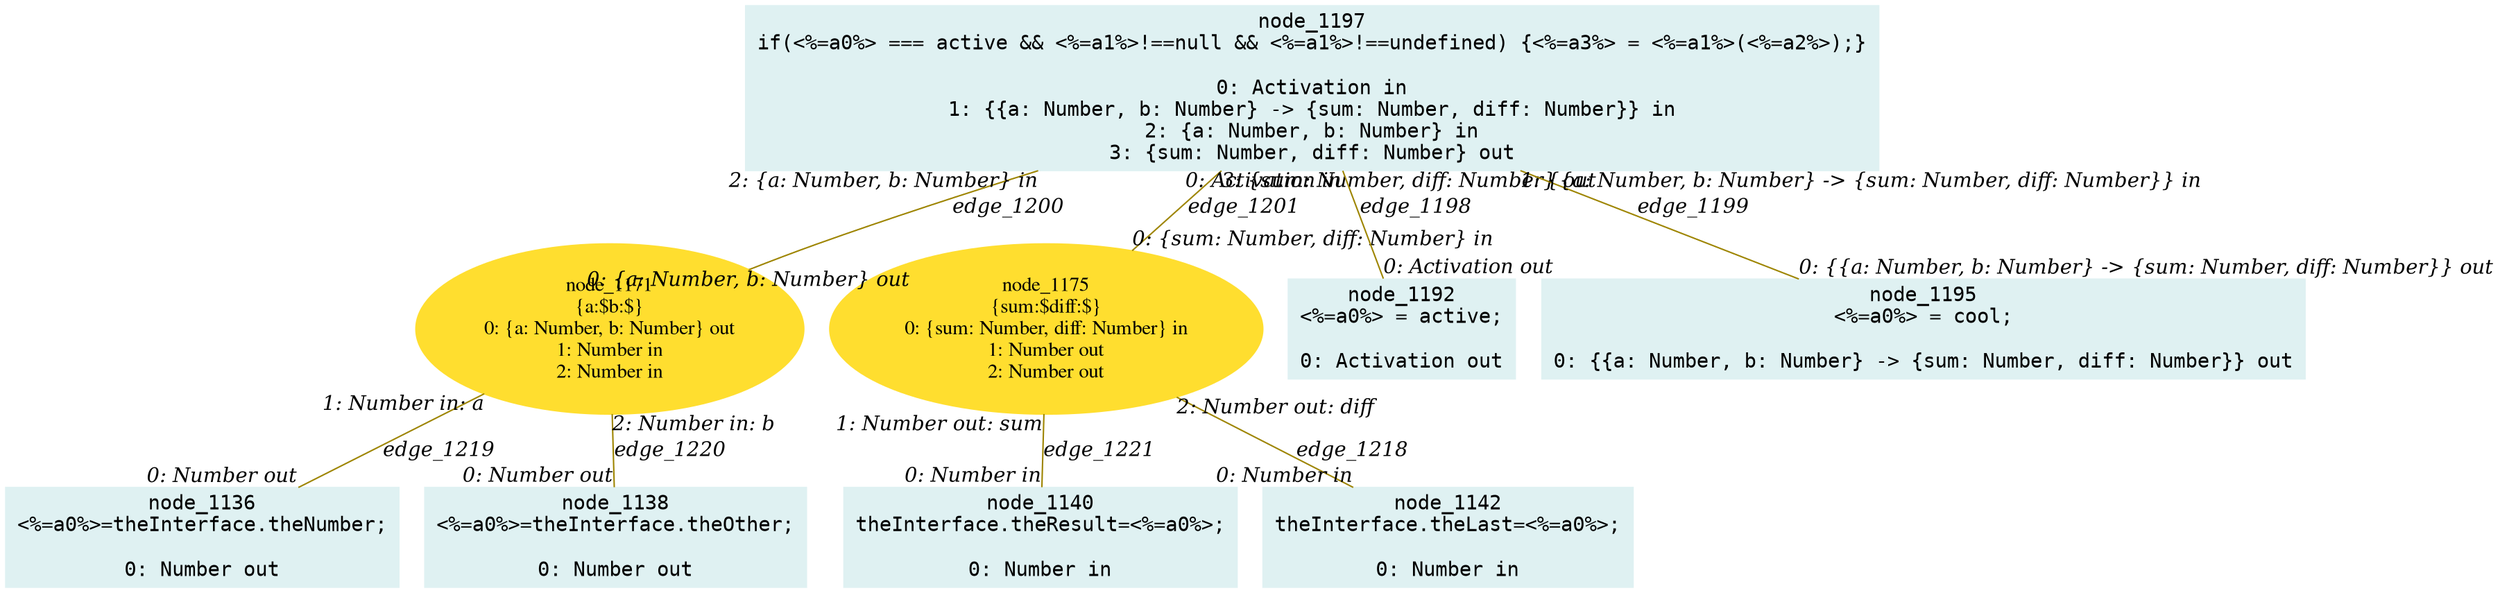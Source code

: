 digraph g{node_1136 [shape="box", style="filled", color="#dff1f2", fontname="Courier", label="node_1136
<%=a0%>=theInterface.theNumber;

0: Number out" ]
node_1138 [shape="box", style="filled", color="#dff1f2", fontname="Courier", label="node_1138
<%=a0%>=theInterface.theOther;

0: Number out" ]
node_1140 [shape="box", style="filled", color="#dff1f2", fontname="Courier", label="node_1140
theInterface.theResult=<%=a0%>;

0: Number in" ]
node_1142 [shape="box", style="filled", color="#dff1f2", fontname="Courier", label="node_1142
theInterface.theLast=<%=a0%>;

0: Number in" ]
node_1171 [shape="ellipse", style="filled", color="#ffde2f", fontname="Times", label="node_1171
{a:$b:$}
0: {a: Number, b: Number} out
1: Number in
2: Number in" ]
node_1175 [shape="ellipse", style="filled", color="#ffde2f", fontname="Times", label="node_1175
{sum:$diff:$}
0: {sum: Number, diff: Number} in
1: Number out
2: Number out" ]
node_1192 [shape="box", style="filled", color="#dff1f2", fontname="Courier", label="node_1192
<%=a0%> = active;

0: Activation out" ]
node_1195 [shape="box", style="filled", color="#dff1f2", fontname="Courier", label="node_1195
<%=a0%> = cool;

0: {{a: Number, b: Number} -> {sum: Number, diff: Number}} out" ]
node_1197 [shape="box", style="filled", color="#dff1f2", fontname="Courier", label="node_1197
if(<%=a0%> === active && <%=a1%>!==null && <%=a1%>!==undefined) {<%=a3%> = <%=a1%>(<%=a2%>);}

0: Activation in
1: {{a: Number, b: Number} -> {sum: Number, diff: Number}} in
2: {a: Number, b: Number} in
3: {sum: Number, diff: Number} out" ]
node_1197 -> node_1192 [dir=none, arrowHead=none, fontname="Times-Italic", arrowsize=1, color="#9d8400", label="edge_1198",  headlabel="0: Activation out", taillabel="0: Activation in" ]
node_1197 -> node_1195 [dir=none, arrowHead=none, fontname="Times-Italic", arrowsize=1, color="#9d8400", label="edge_1199",  headlabel="0: {{a: Number, b: Number} -> {sum: Number, diff: Number}} out", taillabel="1: {{a: Number, b: Number} -> {sum: Number, diff: Number}} in" ]
node_1197 -> node_1171 [dir=none, arrowHead=none, fontname="Times-Italic", arrowsize=1, color="#9d8400", label="edge_1200",  headlabel="0: {a: Number, b: Number} out", taillabel="2: {a: Number, b: Number} in" ]
node_1197 -> node_1175 [dir=none, arrowHead=none, fontname="Times-Italic", arrowsize=1, color="#9d8400", label="edge_1201",  headlabel="0: {sum: Number, diff: Number} in", taillabel="3: {sum: Number, diff: Number} out" ]
node_1175 -> node_1142 [dir=none, arrowHead=none, fontname="Times-Italic", arrowsize=1, color="#9d8400", label="edge_1218",  headlabel="0: Number in", taillabel="2: Number out: diff" ]
node_1171 -> node_1136 [dir=none, arrowHead=none, fontname="Times-Italic", arrowsize=1, color="#9d8400", label="edge_1219",  headlabel="0: Number out", taillabel="1: Number in: a" ]
node_1171 -> node_1138 [dir=none, arrowHead=none, fontname="Times-Italic", arrowsize=1, color="#9d8400", label="edge_1220",  headlabel="0: Number out", taillabel="2: Number in: b" ]
node_1175 -> node_1140 [dir=none, arrowHead=none, fontname="Times-Italic", arrowsize=1, color="#9d8400", label="edge_1221",  headlabel="0: Number in", taillabel="1: Number out: sum" ]
}